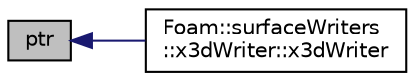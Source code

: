 digraph "ptr"
{
  bgcolor="transparent";
  edge [fontname="Helvetica",fontsize="10",labelfontname="Helvetica",labelfontsize="10"];
  node [fontname="Helvetica",fontsize="10",shape=record];
  rankdir="LR";
  Node1 [label="ptr",height=0.2,width=0.4,color="black", fillcolor="grey75", style="filled" fontcolor="black"];
  Node1 -> Node2 [dir="back",color="midnightblue",fontsize="10",style="solid",fontname="Helvetica"];
  Node2 [label="Foam::surfaceWriters\l::x3dWriter::x3dWriter",height=0.2,width=0.4,color="black",URL="$classFoam_1_1surfaceWriters_1_1x3dWriter.html#a28c7b81ab85122852bf8575500d0f50a",tooltip="Construct with some output options. "];
}

